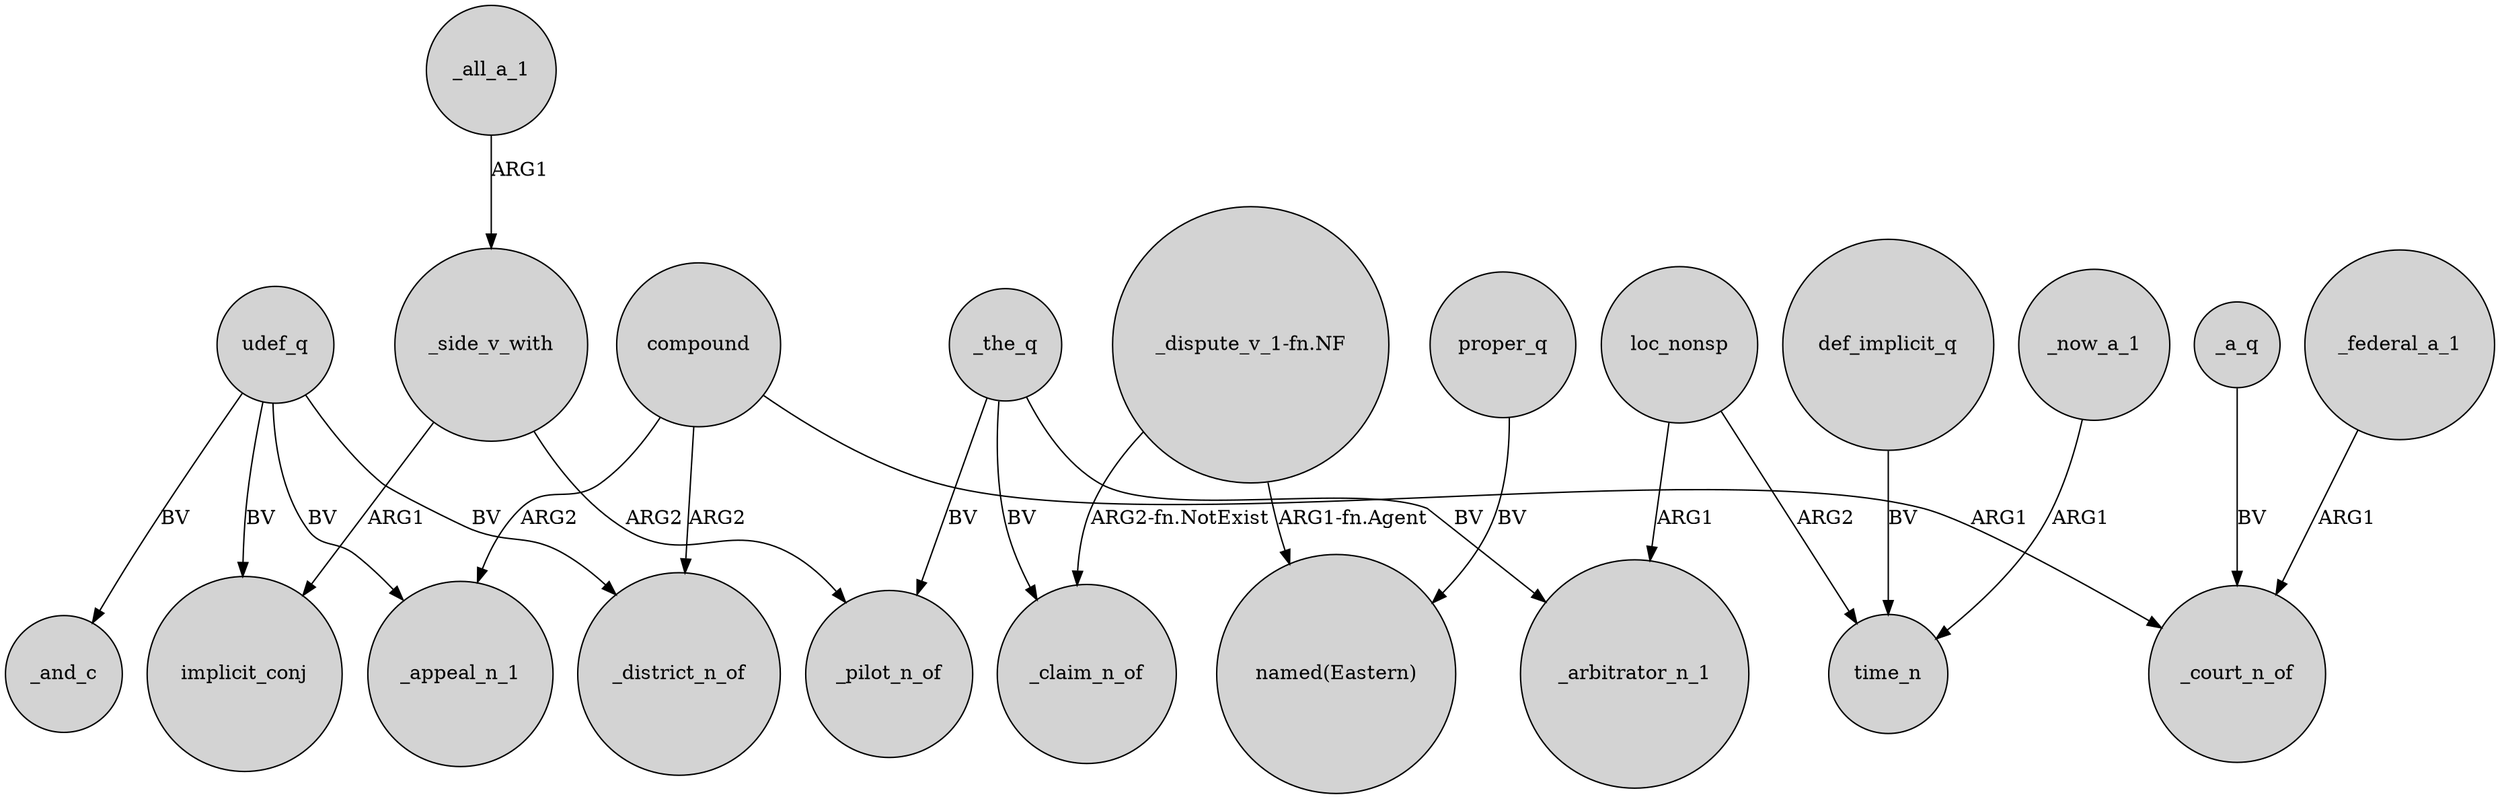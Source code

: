 digraph {
	node [shape=circle style=filled]
	compound -> _appeal_n_1 [label=ARG2]
	_the_q -> _claim_n_of [label=BV]
	"_dispute_v_1-fn.NF" -> _claim_n_of [label="ARG2-fn.NotExist"]
	loc_nonsp -> _arbitrator_n_1 [label=ARG1]
	_all_a_1 -> _side_v_with [label=ARG1]
	_the_q -> _arbitrator_n_1 [label=BV]
	udef_q -> implicit_conj [label=BV]
	proper_q -> "named(Eastern)" [label=BV]
	loc_nonsp -> time_n [label=ARG2]
	_the_q -> _pilot_n_of [label=BV]
	udef_q -> _appeal_n_1 [label=BV]
	compound -> _district_n_of [label=ARG2]
	"_dispute_v_1-fn.NF" -> "named(Eastern)" [label="ARG1-fn.Agent"]
	_now_a_1 -> time_n [label=ARG1]
	_a_q -> _court_n_of [label=BV]
	_federal_a_1 -> _court_n_of [label=ARG1]
	_side_v_with -> implicit_conj [label=ARG1]
	udef_q -> _district_n_of [label=BV]
	udef_q -> _and_c [label=BV]
	_side_v_with -> _pilot_n_of [label=ARG2]
	compound -> _court_n_of [label=ARG1]
	def_implicit_q -> time_n [label=BV]
}
